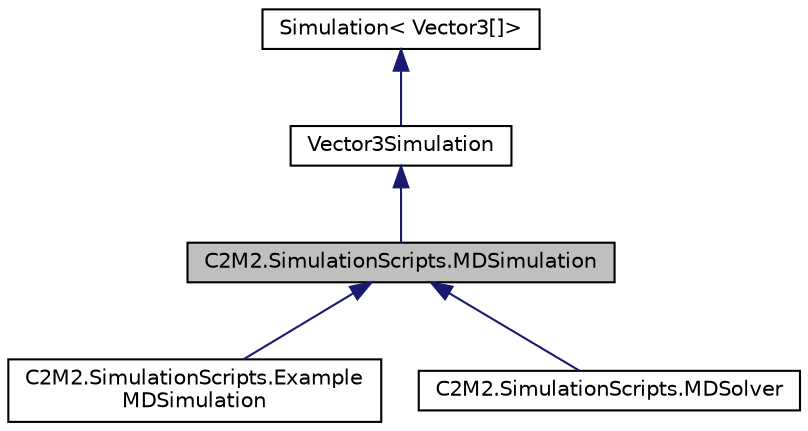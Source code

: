 digraph "C2M2.SimulationScripts.MDSimulation"
{
 // LATEX_PDF_SIZE
  edge [fontname="Helvetica",fontsize="10",labelfontname="Helvetica",labelfontsize="10"];
  node [fontname="Helvetica",fontsize="10",shape=record];
  Node1 [label="C2M2.SimulationScripts.MDSimulation",height=0.2,width=0.4,color="black", fillcolor="grey75", style="filled", fontcolor="black",tooltip=" "];
  Node2 -> Node1 [dir="back",color="midnightblue",fontsize="10",style="solid",fontname="Helvetica"];
  Node2 [label="Vector3Simulation",height=0.2,width=0.4,color="black", fillcolor="white", style="filled",URL="$d6/d3a/class_c2_m2_1_1_simulation_scripts_1_1_vector3_simulation.html",tooltip=" "];
  Node3 -> Node2 [dir="back",color="midnightblue",fontsize="10",style="solid",fontname="Helvetica"];
  Node3 [label="Simulation\< Vector3[]\>",height=0.2,width=0.4,color="black", fillcolor="white", style="filled",URL="$d5/dfa/class_c2_m2_1_1_simulation_scripts_1_1_simulation.html",tooltip=" "];
  Node1 -> Node4 [dir="back",color="midnightblue",fontsize="10",style="solid",fontname="Helvetica"];
  Node4 [label="C2M2.SimulationScripts.Example\lMDSimulation",height=0.2,width=0.4,color="black", fillcolor="white", style="filled",URL="$dd/d6c/class_c2_m2_1_1_simulation_scripts_1_1_example_m_d_simulation.html",tooltip=" "];
  Node1 -> Node5 [dir="back",color="midnightblue",fontsize="10",style="solid",fontname="Helvetica"];
  Node5 [label="C2M2.SimulationScripts.MDSolver",height=0.2,width=0.4,color="black", fillcolor="white", style="filled",URL="$de/d98/class_c2_m2_1_1_simulation_scripts_1_1_m_d_solver.html",tooltip=" "];
}

